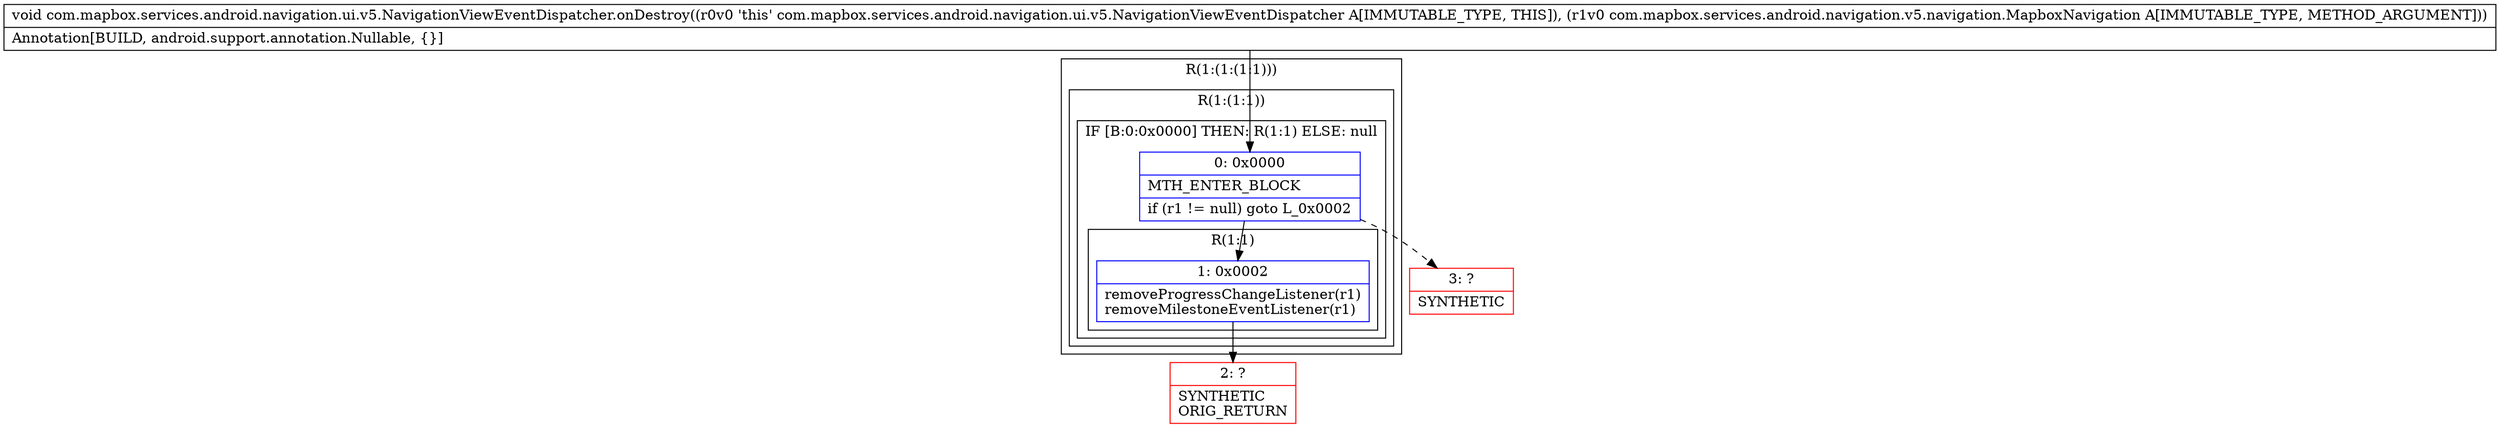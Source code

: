 digraph "CFG forcom.mapbox.services.android.navigation.ui.v5.NavigationViewEventDispatcher.onDestroy(Lcom\/mapbox\/services\/android\/navigation\/v5\/navigation\/MapboxNavigation;)V" {
subgraph cluster_Region_1939251947 {
label = "R(1:(1:(1:1)))";
node [shape=record,color=blue];
subgraph cluster_Region_1981086083 {
label = "R(1:(1:1))";
node [shape=record,color=blue];
subgraph cluster_IfRegion_1241506258 {
label = "IF [B:0:0x0000] THEN: R(1:1) ELSE: null";
node [shape=record,color=blue];
Node_0 [shape=record,label="{0\:\ 0x0000|MTH_ENTER_BLOCK\l|if (r1 != null) goto L_0x0002\l}"];
subgraph cluster_Region_1317323367 {
label = "R(1:1)";
node [shape=record,color=blue];
Node_1 [shape=record,label="{1\:\ 0x0002|removeProgressChangeListener(r1)\lremoveMilestoneEventListener(r1)\l}"];
}
}
}
}
Node_2 [shape=record,color=red,label="{2\:\ ?|SYNTHETIC\lORIG_RETURN\l}"];
Node_3 [shape=record,color=red,label="{3\:\ ?|SYNTHETIC\l}"];
MethodNode[shape=record,label="{void com.mapbox.services.android.navigation.ui.v5.NavigationViewEventDispatcher.onDestroy((r0v0 'this' com.mapbox.services.android.navigation.ui.v5.NavigationViewEventDispatcher A[IMMUTABLE_TYPE, THIS]), (r1v0 com.mapbox.services.android.navigation.v5.navigation.MapboxNavigation A[IMMUTABLE_TYPE, METHOD_ARGUMENT]))  | Annotation[BUILD, android.support.annotation.Nullable, \{\}]\l}"];
MethodNode -> Node_0;
Node_0 -> Node_1;
Node_0 -> Node_3[style=dashed];
Node_1 -> Node_2;
}

